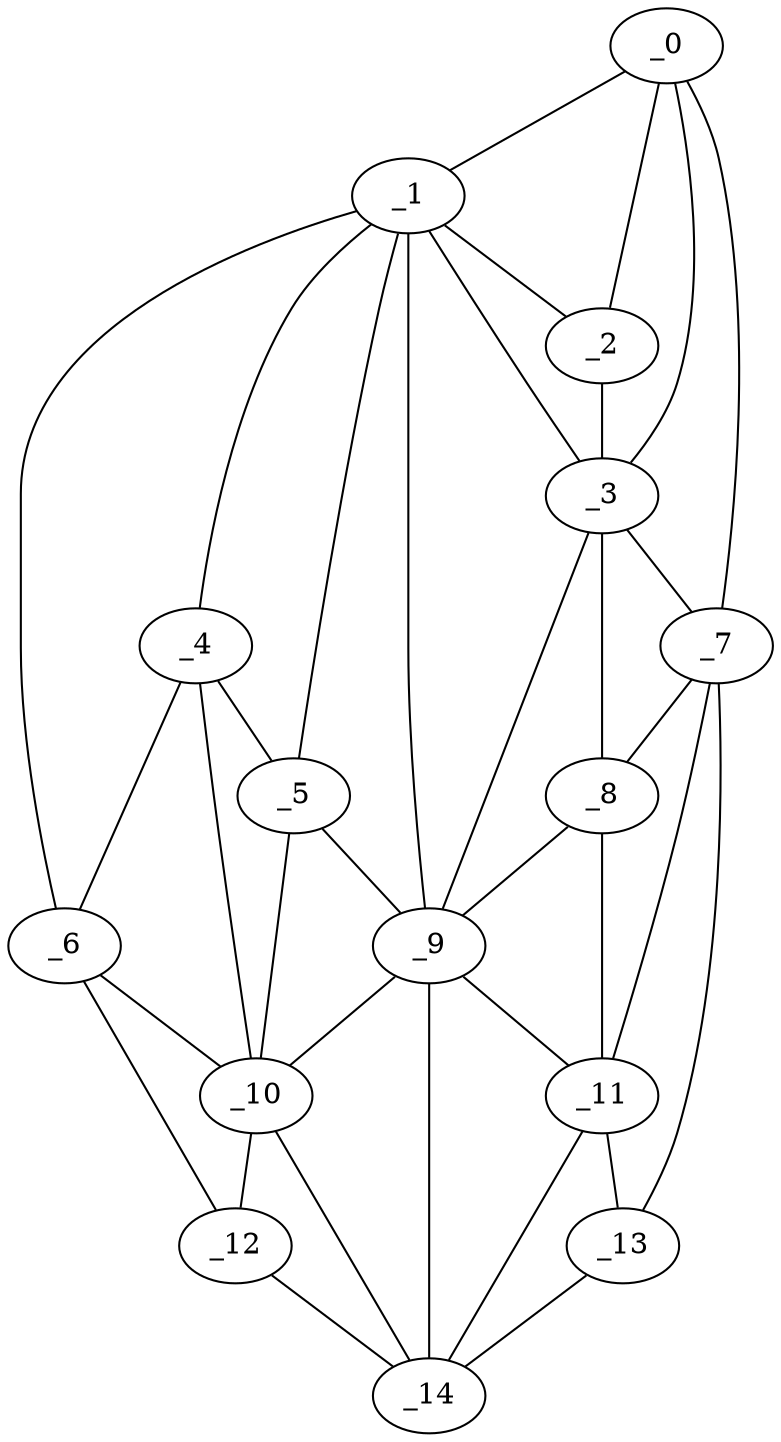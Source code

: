 graph "obj55__60.gxl" {
	_0	 [x=27,
		y=8];
	_1	 [x=27,
		y=54];
	_0 -- _1	 [valence=1];
	_2	 [x=40,
		y=11];
	_0 -- _2	 [valence=2];
	_3	 [x=51,
		y=10];
	_0 -- _3	 [valence=1];
	_7	 [x=62,
		y=9];
	_0 -- _7	 [valence=1];
	_1 -- _2	 [valence=1];
	_1 -- _3	 [valence=2];
	_4	 [x=52,
		y=86];
	_1 -- _4	 [valence=2];
	_5	 [x=53,
		y=72];
	_1 -- _5	 [valence=1];
	_6	 [x=53,
		y=102];
	_1 -- _6	 [valence=1];
	_9	 [x=75,
		y=24];
	_1 -- _9	 [valence=2];
	_2 -- _3	 [valence=2];
	_3 -- _7	 [valence=1];
	_8	 [x=72,
		y=17];
	_3 -- _8	 [valence=2];
	_3 -- _9	 [valence=2];
	_4 -- _5	 [valence=2];
	_4 -- _6	 [valence=2];
	_10	 [x=88,
		y=77];
	_4 -- _10	 [valence=2];
	_5 -- _9	 [valence=2];
	_5 -- _10	 [valence=1];
	_6 -- _10	 [valence=2];
	_12	 [x=102,
		y=112];
	_6 -- _12	 [valence=1];
	_7 -- _8	 [valence=2];
	_11	 [x=92,
		y=22];
	_7 -- _11	 [valence=1];
	_13	 [x=103,
		y=23];
	_7 -- _13	 [valence=1];
	_8 -- _9	 [valence=2];
	_8 -- _11	 [valence=2];
	_9 -- _10	 [valence=2];
	_9 -- _11	 [valence=2];
	_14	 [x=103,
		y=50];
	_9 -- _14	 [valence=1];
	_10 -- _12	 [valence=1];
	_10 -- _14	 [valence=2];
	_11 -- _13	 [valence=2];
	_11 -- _14	 [valence=2];
	_12 -- _14	 [valence=1];
	_13 -- _14	 [valence=1];
}

